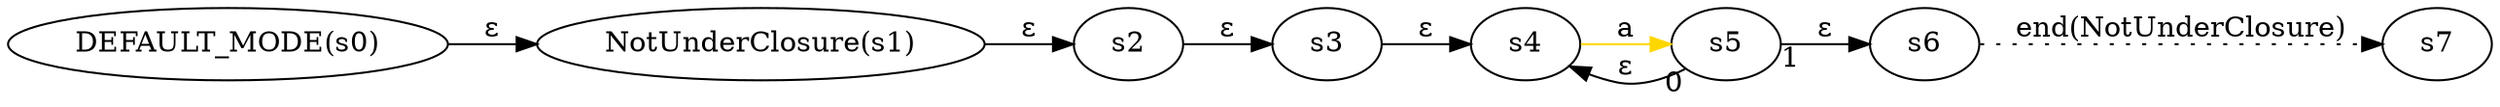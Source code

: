 digraph ATN {
  rankdir=LR;

  "DEFAULT_MODE(s0)" -> "NotUnderClosure(s1)" [label=ε]
  "NotUnderClosure(s1)" -> s2 [label=ε]
  s2 -> s3 [label=ε]
  s3 -> s4 [label=ε]
  s4 -> s5 [label=a color=gold]
  s5 -> s4 [label=ε taillabel=0]
  s5 -> s6 [label=ε taillabel=1]
  s6 -> s7 [label="end(NotUnderClosure)" style=dotted]
}